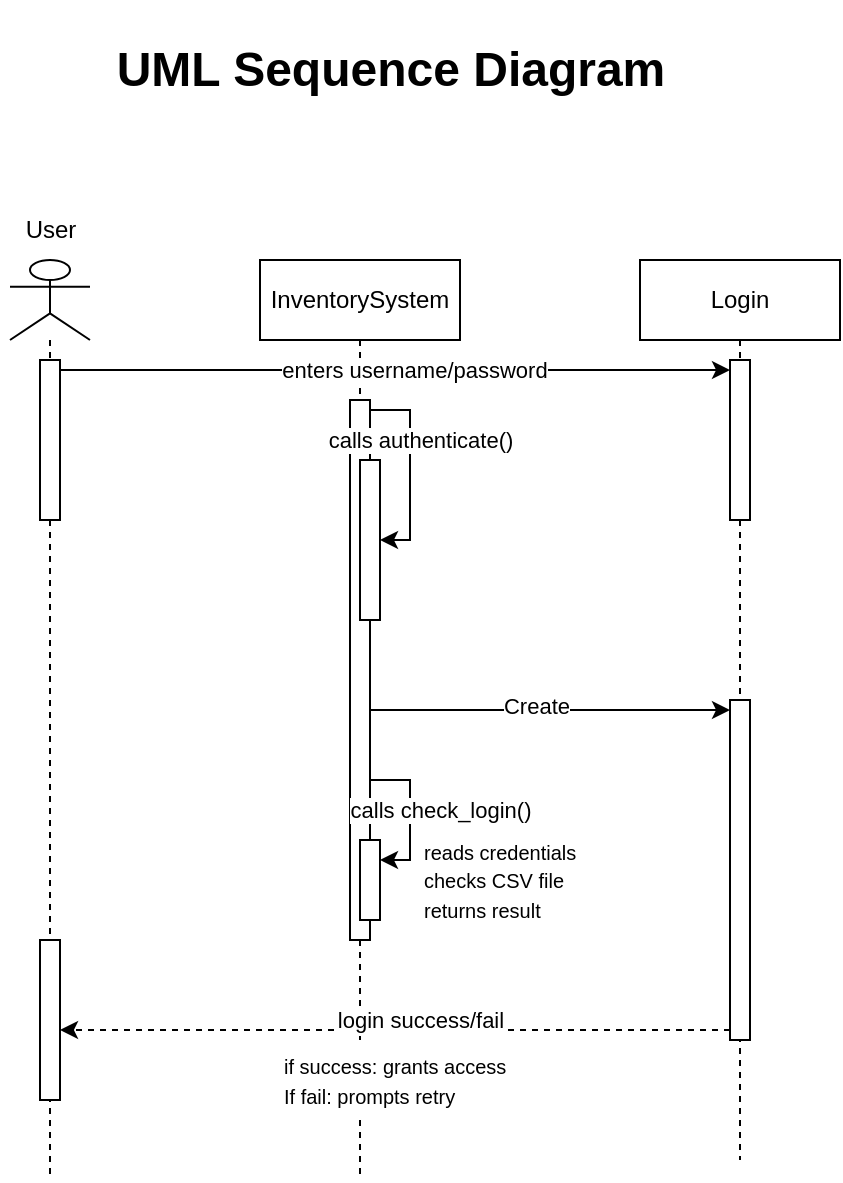 <mxfile version="26.0.16">
  <diagram name="Page-1" id="2YBvvXClWsGukQMizWep">
    <mxGraphModel grid="1" page="1" gridSize="10" guides="1" tooltips="1" connect="1" arrows="1" fold="1" pageScale="1" pageWidth="850" pageHeight="1100" math="0" shadow="0">
      <root>
        <mxCell id="0" />
        <mxCell id="1" parent="0" />
        <mxCell id="vVN3UGYGqDHBooY7o2N9-4" value="InventorySystem" style="shape=umlLifeline;perimeter=lifelinePerimeter;whiteSpace=wrap;html=1;container=1;dropTarget=0;collapsible=0;recursiveResize=0;outlineConnect=0;portConstraint=eastwest;newEdgeStyle={&quot;curved&quot;:0,&quot;rounded&quot;:0};labelBackgroundColor=none;" vertex="1" parent="1">
          <mxGeometry x="360" y="200" width="100" height="460" as="geometry" />
        </mxCell>
        <mxCell id="vVN3UGYGqDHBooY7o2N9-21" value="" style="html=1;points=[[0,0,0,0,5],[0,1,0,0,-5],[1,0,0,0,5],[1,1,0,0,-5]];perimeter=orthogonalPerimeter;outlineConnect=0;targetShapes=umlLifeline;portConstraint=eastwest;newEdgeStyle={&quot;curved&quot;:0,&quot;rounded&quot;:0};" vertex="1" parent="vVN3UGYGqDHBooY7o2N9-4">
          <mxGeometry x="45" y="70" width="10" height="270" as="geometry" />
        </mxCell>
        <mxCell id="vVN3UGYGqDHBooY7o2N9-33" style="edgeStyle=orthogonalEdgeStyle;rounded=0;orthogonalLoop=1;jettySize=auto;html=1;curved=0;exitX=1;exitY=1;exitDx=0;exitDy=-5;exitPerimeter=0;" edge="1" parent="vVN3UGYGqDHBooY7o2N9-4" source="vVN3UGYGqDHBooY7o2N9-21" target="vVN3UGYGqDHBooY7o2N9-32">
          <mxGeometry relative="1" as="geometry">
            <Array as="points">
              <mxPoint x="55" y="260" />
              <mxPoint x="75" y="260" />
              <mxPoint x="75" y="300" />
            </Array>
          </mxGeometry>
        </mxCell>
        <mxCell id="vVN3UGYGqDHBooY7o2N9-34" value="calls check_login()" style="edgeLabel;html=1;align=center;verticalAlign=middle;resizable=0;points=[];" connectable="0" vertex="1" parent="vVN3UGYGqDHBooY7o2N9-33">
          <mxGeometry x="0.514" relative="1" as="geometry">
            <mxPoint x="15" y="-4" as="offset" />
          </mxGeometry>
        </mxCell>
        <mxCell id="vVN3UGYGqDHBooY7o2N9-23" style="edgeStyle=orthogonalEdgeStyle;rounded=0;orthogonalLoop=1;jettySize=auto;html=1;curved=0;exitX=1;exitY=0;exitDx=0;exitDy=5;exitPerimeter=0;" edge="1" parent="vVN3UGYGqDHBooY7o2N9-4" source="vVN3UGYGqDHBooY7o2N9-21" target="vVN3UGYGqDHBooY7o2N9-22">
          <mxGeometry relative="1" as="geometry" />
        </mxCell>
        <mxCell id="vVN3UGYGqDHBooY7o2N9-24" value="calls authenticate()" style="edgeLabel;html=1;align=center;verticalAlign=middle;resizable=0;points=[];" connectable="0" vertex="1" parent="vVN3UGYGqDHBooY7o2N9-23">
          <mxGeometry x="-0.14" y="1" relative="1" as="geometry">
            <mxPoint x="4" y="-8" as="offset" />
          </mxGeometry>
        </mxCell>
        <mxCell id="vVN3UGYGqDHBooY7o2N9-22" value="" style="html=1;points=[[0,0,0,0,5],[0,1,0,0,-5],[1,0,0,0,5],[1,1,0,0,-5]];perimeter=orthogonalPerimeter;outlineConnect=0;targetShapes=umlLifeline;portConstraint=eastwest;newEdgeStyle={&quot;curved&quot;:0,&quot;rounded&quot;:0};" vertex="1" parent="vVN3UGYGqDHBooY7o2N9-4">
          <mxGeometry x="50" y="100" width="10" height="80" as="geometry" />
        </mxCell>
        <mxCell id="vVN3UGYGqDHBooY7o2N9-32" value="" style="html=1;points=[[0,0,0,0,5],[0,1,0,0,-5],[1,0,0,0,5],[1,1,0,0,-5]];perimeter=orthogonalPerimeter;outlineConnect=0;targetShapes=umlLifeline;portConstraint=eastwest;newEdgeStyle={&quot;curved&quot;:0,&quot;rounded&quot;:0};" vertex="1" parent="vVN3UGYGqDHBooY7o2N9-4">
          <mxGeometry x="50" y="290" width="10" height="40" as="geometry" />
        </mxCell>
        <mxCell id="vVN3UGYGqDHBooY7o2N9-2" value="Login" style="shape=umlLifeline;perimeter=lifelinePerimeter;whiteSpace=wrap;html=1;container=1;dropTarget=0;collapsible=0;recursiveResize=0;outlineConnect=0;portConstraint=eastwest;newEdgeStyle={&quot;curved&quot;:0,&quot;rounded&quot;:0};labelBackgroundColor=none;" vertex="1" parent="1">
          <mxGeometry x="550" y="200" width="100" height="450" as="geometry" />
        </mxCell>
        <mxCell id="vVN3UGYGqDHBooY7o2N9-10" value="" style="html=1;points=[[0,0,0,0,5],[0,1,0,0,-5],[1,0,0,0,5],[1,1,0,0,-5]];perimeter=orthogonalPerimeter;outlineConnect=0;targetShapes=umlLifeline;portConstraint=eastwest;newEdgeStyle={&quot;curved&quot;:0,&quot;rounded&quot;:0};" vertex="1" parent="vVN3UGYGqDHBooY7o2N9-2">
          <mxGeometry x="45" y="50" width="10" height="80" as="geometry" />
        </mxCell>
        <mxCell id="vVN3UGYGqDHBooY7o2N9-26" value="" style="html=1;points=[[0,0,0,0,5],[0,1,0,0,-5],[1,0,0,0,5],[1,1,0,0,-5]];perimeter=orthogonalPerimeter;outlineConnect=0;targetShapes=umlLifeline;portConstraint=eastwest;newEdgeStyle={&quot;curved&quot;:0,&quot;rounded&quot;:0};" vertex="1" parent="vVN3UGYGqDHBooY7o2N9-2">
          <mxGeometry x="45" y="220" width="10" height="170" as="geometry" />
        </mxCell>
        <mxCell id="vVN3UGYGqDHBooY7o2N9-15" value="" style="shape=umlLifeline;perimeter=lifelinePerimeter;whiteSpace=wrap;html=1;container=1;dropTarget=0;collapsible=0;recursiveResize=0;outlineConnect=0;portConstraint=eastwest;newEdgeStyle={&quot;curved&quot;:0,&quot;rounded&quot;:0};participant=umlActor;" vertex="1" parent="1">
          <mxGeometry x="235" y="200" width="40" height="460" as="geometry" />
        </mxCell>
        <mxCell id="vVN3UGYGqDHBooY7o2N9-17" value="" style="html=1;points=[[0,0,0,0,5],[0,1,0,0,-5],[1,0,0,0,5],[1,1,0,0,-5]];perimeter=orthogonalPerimeter;outlineConnect=0;targetShapes=umlLifeline;portConstraint=eastwest;newEdgeStyle={&quot;curved&quot;:0,&quot;rounded&quot;:0};" vertex="1" parent="vVN3UGYGqDHBooY7o2N9-15">
          <mxGeometry x="15" y="50" width="10" height="80" as="geometry" />
        </mxCell>
        <mxCell id="vVN3UGYGqDHBooY7o2N9-38" value="" style="html=1;points=[[0,0,0,0,5],[0,1,0,0,-5],[1,0,0,0,5],[1,1,0,0,-5]];perimeter=orthogonalPerimeter;outlineConnect=0;targetShapes=umlLifeline;portConstraint=eastwest;newEdgeStyle={&quot;curved&quot;:0,&quot;rounded&quot;:0};" vertex="1" parent="vVN3UGYGqDHBooY7o2N9-15">
          <mxGeometry x="15" y="340" width="10" height="80" as="geometry" />
        </mxCell>
        <mxCell id="vVN3UGYGqDHBooY7o2N9-16" value="User" style="text;html=1;align=center;verticalAlign=middle;resizable=0;points=[];autosize=1;strokeColor=none;fillColor=none;" vertex="1" parent="1">
          <mxGeometry x="230" y="170" width="50" height="30" as="geometry" />
        </mxCell>
        <mxCell id="vVN3UGYGqDHBooY7o2N9-19" style="edgeStyle=orthogonalEdgeStyle;rounded=0;orthogonalLoop=1;jettySize=auto;html=1;curved=0;exitX=1;exitY=0;exitDx=0;exitDy=5;exitPerimeter=0;entryX=0;entryY=0;entryDx=0;entryDy=5;entryPerimeter=0;" edge="1" parent="1" source="vVN3UGYGqDHBooY7o2N9-17" target="vVN3UGYGqDHBooY7o2N9-10">
          <mxGeometry relative="1" as="geometry" />
        </mxCell>
        <mxCell id="vVN3UGYGqDHBooY7o2N9-20" value="enters username/password" style="edgeLabel;html=1;align=center;verticalAlign=middle;resizable=0;points=[];" connectable="0" vertex="1" parent="vVN3UGYGqDHBooY7o2N9-19">
          <mxGeometry x="0.058" relative="1" as="geometry">
            <mxPoint as="offset" />
          </mxGeometry>
        </mxCell>
        <mxCell id="vVN3UGYGqDHBooY7o2N9-28" style="edgeStyle=orthogonalEdgeStyle;rounded=0;orthogonalLoop=1;jettySize=auto;html=1;curved=0;entryX=0;entryY=0;entryDx=0;entryDy=5;entryPerimeter=0;" edge="1" parent="1" source="vVN3UGYGqDHBooY7o2N9-21" target="vVN3UGYGqDHBooY7o2N9-26">
          <mxGeometry relative="1" as="geometry">
            <Array as="points">
              <mxPoint x="470" y="425" />
              <mxPoint x="470" y="425" />
            </Array>
          </mxGeometry>
        </mxCell>
        <mxCell id="vVN3UGYGqDHBooY7o2N9-29" value="Create" style="edgeLabel;html=1;align=center;verticalAlign=middle;resizable=0;points=[];" connectable="0" vertex="1" parent="vVN3UGYGqDHBooY7o2N9-28">
          <mxGeometry x="-0.078" y="2" relative="1" as="geometry">
            <mxPoint as="offset" />
          </mxGeometry>
        </mxCell>
        <mxCell id="vVN3UGYGqDHBooY7o2N9-31" value="&lt;h1&gt;UML Sequence Diagram&lt;/h1&gt;" style="text;html=1;align=center;verticalAlign=middle;resizable=0;points=[];autosize=1;strokeColor=none;fillColor=none;" vertex="1" parent="1">
          <mxGeometry x="275" y="70" width="300" height="70" as="geometry" />
        </mxCell>
        <mxCell id="vVN3UGYGqDHBooY7o2N9-39" style="edgeStyle=orthogonalEdgeStyle;rounded=0;orthogonalLoop=1;jettySize=auto;html=1;curved=0;exitX=0;exitY=1;exitDx=0;exitDy=-5;exitPerimeter=0;dashed=1;" edge="1" parent="1" source="vVN3UGYGqDHBooY7o2N9-26" target="vVN3UGYGqDHBooY7o2N9-38">
          <mxGeometry relative="1" as="geometry">
            <Array as="points">
              <mxPoint x="260" y="585" />
              <mxPoint x="260" y="585" />
            </Array>
          </mxGeometry>
        </mxCell>
        <mxCell id="vVN3UGYGqDHBooY7o2N9-40" value="login success/fail" style="edgeLabel;html=1;align=center;verticalAlign=middle;resizable=0;points=[];" connectable="0" vertex="1" parent="vVN3UGYGqDHBooY7o2N9-39">
          <mxGeometry x="-0.042" y="3" relative="1" as="geometry">
            <mxPoint x="5" y="-8" as="offset" />
          </mxGeometry>
        </mxCell>
        <mxCell id="vVN3UGYGqDHBooY7o2N9-41" value="&lt;font style=&quot;font-size: 10px;&quot;&gt;reads credentials&lt;/font&gt;&lt;div&gt;&lt;font style=&quot;font-size: 10px;&quot;&gt;checks CSV file&lt;/font&gt;&lt;/div&gt;&lt;div&gt;&lt;font style=&quot;font-size: 10px;&quot;&gt;returns result&lt;/font&gt;&lt;/div&gt;" style="text;html=1;align=left;verticalAlign=middle;resizable=0;points=[];autosize=1;strokeColor=none;fillColor=none;" vertex="1" parent="1">
          <mxGeometry x="440" y="480" width="100" height="60" as="geometry" />
        </mxCell>
        <mxCell id="vVN3UGYGqDHBooY7o2N9-42" value="&lt;font style=&quot;font-size: 10px;&quot;&gt;if success: grants access&lt;/font&gt;&lt;div&gt;&lt;font style=&quot;font-size: 10px;&quot;&gt;If fail: prompts retry&lt;/font&gt;&lt;/div&gt;" style="text;html=1;align=left;verticalAlign=middle;resizable=1;points=[];autosize=1;strokeColor=none;fillColor=default;movable=1;rotatable=1;deletable=1;editable=1;locked=0;connectable=1;" vertex="1" parent="1">
          <mxGeometry x="370" y="590" width="130" height="40" as="geometry" />
        </mxCell>
      </root>
    </mxGraphModel>
  </diagram>
</mxfile>
